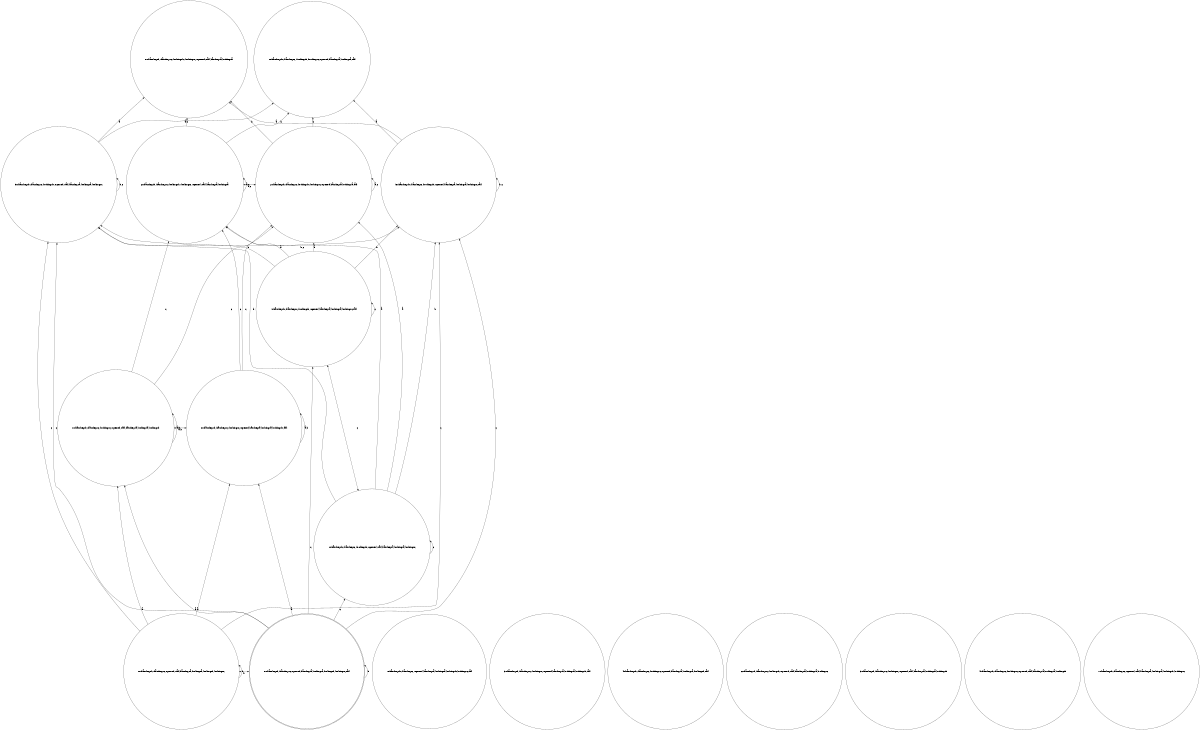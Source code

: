 digraph K_structure{
	rankdir=BT;
	size="8,5"
//WORLDS List:
	node [shape = doublecircle] "0_-has_key_b,-has_key_c,-opened,has_key_a,looking_a,looking_b,looking_c,tail";// (,-has_key_b,-has_key_c,-opened,has_key_a,looking_a,looking_b,looking_c,tail)
	node [shape = circle] "1_-has_key_b,-has_key_c,-opened,has_key_a,looking_a,looking_b,looking_c,tail";// (-has_key_b,-has_key_c,-opened,has_key_a,looking_a,looking_b,looking_c,tail)
	node [shape = circle] "2_-has_key_b,-has_key_c,-looking_b,-looking_c,-opened,-tail,has_key_a,looking_a";// (,-has_key_b,-has_key_c,-looking_b,-looking_c,-opened,-tail,has_key_a,looking_a)
	node [shape = circle] "3_-has_key_b,-has_key_c,-looking_c,-opened,has_key_a,looking_a,looking_b,tail";// (,-has_key_b,-has_key_c,-looking_c,-opened,has_key_a,looking_a,looking_b,tail)
	node [shape = circle] "4_-has_key_b,-has_key_c,-looking_c,-opened,has_key_a,looking_a,looking_b,tail";// (-has_key_b,-has_key_c,-looking_c,-opened,has_key_a,looking_a,looking_b,tail)
	node [shape = circle] "2_-has_key_b,-has_key_c,-looking_b,-looking_c,-opened,has_key_a,looking_a,tail";// (,-has_key_b,-has_key_c,-looking_b,-looking_c,-opened,has_key_a,looking_a,tail)
	node [shape = circle] "5_-has_key_b,-has_key_c,-looking_b,-opened,-tail,has_key_a,looking_a,looking_c";// (,-has_key_b,-has_key_c,-looking_b,-opened,-tail,has_key_a,looking_a,looking_c)
	node [shape = circle] "6_-has_key_b,-has_key_c,-looking_b,-opened,-tail,has_key_a,looking_a,looking_c";// (-has_key_b,-has_key_c,-looking_b,-opened,-tail,has_key_a,looking_a,looking_c)
	node [shape = circle] "5_-has_key_b,-has_key_c,-looking_b,-opened,has_key_a,looking_a,looking_c,tail";// (,-has_key_b,-has_key_c,-looking_b,-opened,has_key_a,looking_a,looking_c,tail)
	node [shape = circle] "7_-has_key_b,-has_key_c,-looking_b,-opened,has_key_a,looking_a,looking_c,tail";// (-has_key_b,-has_key_c,-looking_b,-opened,has_key_a,looking_a,looking_c,tail)
	node [shape = circle] "3_-has_key_b,-has_key_c,-looking_c,-opened,-tail,has_key_a,looking_a,looking_b";// (,-has_key_b,-has_key_c,-looking_c,-opened,-tail,has_key_a,looking_a,looking_b)
	node [shape = circle] "4_-has_key_b,-has_key_c,-looking_c,-opened,-tail,has_key_a,looking_a,looking_b";// (-has_key_b,-has_key_c,-looking_c,-opened,-tail,has_key_a,looking_a,looking_b)
	node [shape = circle] "1_-has_key_b,-has_key_c,-opened,-tail,has_key_a,looking_a,looking_b,looking_c";// (,-has_key_b,-has_key_c,-opened,-tail,has_key_a,looking_a,looking_b,looking_c)


//RANKS List:
	{rank = same; "2_-has_key_b,-has_key_c,-looking_b,-looking_c,-opened,-tail,has_key_a,looking_a"; "2_-has_key_b,-has_key_c,-looking_b,-looking_c,-opened,has_key_a,looking_a,tail"; }
	{rank = same; "5_-has_key_b,-has_key_c,-looking_b,-opened,-tail,has_key_a,looking_a,looking_c"; "5_-has_key_b,-has_key_c,-looking_b,-opened,has_key_a,looking_a,looking_c,tail"; }
	{rank = same; "7_-has_key_b,-has_key_c,-looking_b,-opened,has_key_a,looking_a,looking_c,tail"; }
	{rank = same; "0_-has_key_b,-has_key_c,-looking_c,-opened,has_key_a,looking_a,looking_b,tail"; "0_-has_key_b,-has_key_c,-looking_c,-opened,-tail,has_key_a,looking_a,looking_b"; }
	{rank = same; "0_-has_key_b,-has_key_c,-looking_c,-opened,has_key_a,looking_a,looking_b,tail"; "0_-has_key_b,-has_key_c,-looking_c,-opened,-tail,has_key_a,looking_a,looking_b"; }
	{rank = same; "0_-has_key_b,-has_key_c,-looking_b,-opened,-tail,has_key_a,looking_a,looking_c"; }
	{rank = same; "0_-has_key_b,-has_key_c,-opened,has_key_a,looking_a,looking_b,looking_c,tail"; }
	{rank = same; "0_-has_key_b,-has_key_c,-opened,has_key_a,looking_a,looking_b,looking_c,tail"; "0_-has_key_b,-has_key_c,-opened,-tail,has_key_a,looking_a,looking_b,looking_c"; }


//EDGES List:
	"0_-has_key_b,-has_key_c,-looking_b,-opened,-tail,has_key_a,looking_a,looking_c" -> "0_-has_key_b,-has_key_c,-looking_b,-opened,-tail,has_key_a,looking_a,looking_c" [ label = "c" ];
	"0_-has_key_b,-has_key_c,-looking_b,-opened,-tail,has_key_a,looking_a,looking_c" -> "2_-has_key_b,-has_key_c,-looking_b,-looking_c,-opened,-tail,has_key_a,looking_a" [ label = "a" ];
	"0_-has_key_b,-has_key_c,-looking_b,-opened,-tail,has_key_a,looking_a,looking_c" -> "2_-has_key_b,-has_key_c,-looking_b,-looking_c,-opened,has_key_a,looking_a,tail" [ label = "a" ];
	"0_-has_key_b,-has_key_c,-looking_b,-opened,-tail,has_key_a,looking_a,looking_c" -> "5_-has_key_b,-has_key_c,-looking_b,-opened,-tail,has_key_a,looking_a,looking_c" [ label = "b" ];
	"0_-has_key_b,-has_key_c,-looking_b,-opened,-tail,has_key_a,looking_a,looking_c" -> "5_-has_key_b,-has_key_c,-looking_b,-opened,has_key_a,looking_a,looking_c,tail" [ label = "b" ];
	"0_-has_key_b,-has_key_c,-looking_c,-opened,-tail,has_key_a,looking_a,looking_b" -> "0_-has_key_b,-has_key_c,-looking_c,-opened,-tail,has_key_a,looking_a,looking_b" [ label = "a,b" ];
	"0_-has_key_b,-has_key_c,-looking_c,-opened,-tail,has_key_a,looking_a,looking_b" -> "2_-has_key_b,-has_key_c,-looking_b,-looking_c,-opened,-tail,has_key_a,looking_a" [ label = "c" ];
	"0_-has_key_b,-has_key_c,-looking_c,-opened,-tail,has_key_a,looking_a,looking_b" -> "2_-has_key_b,-has_key_c,-looking_b,-looking_c,-opened,has_key_a,looking_a,tail" [ label = "c" ];
	"0_-has_key_b,-has_key_c,-looking_c,-opened,has_key_a,looking_a,looking_b,tail" -> "0_-has_key_b,-has_key_c,-looking_c,-opened,has_key_a,looking_a,looking_b,tail" [ label = "a,b" ];
	"0_-has_key_b,-has_key_c,-looking_c,-opened,has_key_a,looking_a,looking_b,tail" -> "2_-has_key_b,-has_key_c,-looking_b,-looking_c,-opened,-tail,has_key_a,looking_a" [ label = "c" ];
	"0_-has_key_b,-has_key_c,-looking_c,-opened,has_key_a,looking_a,looking_b,tail" -> "2_-has_key_b,-has_key_c,-looking_b,-looking_c,-opened,has_key_a,looking_a,tail" [ label = "c" ];
	"0_-has_key_b,-has_key_c,-opened,-tail,has_key_a,looking_a,looking_b,looking_c" -> "0_-has_key_b,-has_key_c,-looking_c,-opened,-tail,has_key_a,looking_a,looking_b" [ label = "a" ];
	"0_-has_key_b,-has_key_c,-opened,-tail,has_key_a,looking_a,looking_b,looking_c" -> "0_-has_key_b,-has_key_c,-looking_c,-opened,has_key_a,looking_a,looking_b,tail" [ label = "a" ];
	"0_-has_key_b,-has_key_c,-opened,-tail,has_key_a,looking_a,looking_b,looking_c" -> "0_-has_key_b,-has_key_c,-opened,-tail,has_key_a,looking_a,looking_b,looking_c" [ label = "b" ];
	"0_-has_key_b,-has_key_c,-opened,-tail,has_key_a,looking_a,looking_b,looking_c" -> "5_-has_key_b,-has_key_c,-looking_b,-opened,-tail,has_key_a,looking_a,looking_c" [ label = "c" ];
	"0_-has_key_b,-has_key_c,-opened,-tail,has_key_a,looking_a,looking_b,looking_c" -> "5_-has_key_b,-has_key_c,-looking_b,-opened,has_key_a,looking_a,looking_c,tail" [ label = "c" ];
	"0_-has_key_b,-has_key_c,-opened,has_key_a,looking_a,looking_b,looking_c,tail" -> "0_-has_key_b,-has_key_c,-looking_b,-opened,-tail,has_key_a,looking_a,looking_c" [ label = "c" ];
	"0_-has_key_b,-has_key_c,-opened,has_key_a,looking_a,looking_b,looking_c,tail" -> "0_-has_key_b,-has_key_c,-looking_c,-opened,-tail,has_key_a,looking_a,looking_b" [ label = "a" ];
	"0_-has_key_b,-has_key_c,-opened,has_key_a,looking_a,looking_b,looking_c,tail" -> "0_-has_key_b,-has_key_c,-looking_c,-opened,has_key_a,looking_a,looking_b,tail" [ label = "a" ];
	"0_-has_key_b,-has_key_c,-opened,has_key_a,looking_a,looking_b,looking_c,tail" -> "0_-has_key_b,-has_key_c,-opened,has_key_a,looking_a,looking_b,looking_c,tail" [ label = "b" ];
	"0_-has_key_b,-has_key_c,-opened,has_key_a,looking_a,looking_b,looking_c,tail" -> "5_-has_key_b,-has_key_c,-looking_b,-opened,-tail,has_key_a,looking_a,looking_c" [ label = "c" ];
	"0_-has_key_b,-has_key_c,-opened,has_key_a,looking_a,looking_b,looking_c,tail" -> "5_-has_key_b,-has_key_c,-looking_b,-opened,has_key_a,looking_a,looking_c,tail" [ label = "c" ];
	"0_-has_key_b,-has_key_c,-opened,has_key_a,looking_a,looking_b,looking_c,tail" -> "7_-has_key_b,-has_key_c,-looking_b,-opened,has_key_a,looking_a,looking_c,tail" [ label = "c" ];
	"2_-has_key_b,-has_key_c,-looking_b,-looking_c,-opened,-tail,has_key_a,looking_a" -> "0_-has_key_b,-has_key_c,-looking_b,-looking_c,-opened,-tail,has_key_a,looking_a" [ label = "b" ];
	"2_-has_key_b,-has_key_c,-looking_b,-looking_c,-opened,-tail,has_key_a,looking_a" -> "0_-has_key_b,-has_key_c,-looking_b,-looking_c,-opened,has_key_a,looking_a,tail" [ label = "b" ];
	"2_-has_key_b,-has_key_c,-looking_b,-looking_c,-opened,-tail,has_key_a,looking_a" -> "2_-has_key_b,-has_key_c,-looking_b,-looking_c,-opened,-tail,has_key_a,looking_a" [ label = "a,c" ];
	"2_-has_key_b,-has_key_c,-looking_b,-looking_c,-opened,has_key_a,looking_a,tail" -> "0_-has_key_b,-has_key_c,-looking_b,-looking_c,-opened,-tail,has_key_a,looking_a" [ label = "b" ];
	"2_-has_key_b,-has_key_c,-looking_b,-looking_c,-opened,has_key_a,looking_a,tail" -> "0_-has_key_b,-has_key_c,-looking_b,-looking_c,-opened,has_key_a,looking_a,tail" [ label = "b" ];
	"2_-has_key_b,-has_key_c,-looking_b,-looking_c,-opened,has_key_a,looking_a,tail" -> "2_-has_key_b,-has_key_c,-looking_b,-looking_c,-opened,has_key_a,looking_a,tail" [ label = "a,c" ];
	"5_-has_key_b,-has_key_c,-looking_b,-opened,-tail,has_key_a,looking_a,looking_c" -> "0_-has_key_b,-has_key_c,-looking_b,-looking_c,-opened,-tail,has_key_a,looking_a" [ label = "a" ];
	"5_-has_key_b,-has_key_c,-looking_b,-opened,-tail,has_key_a,looking_a,looking_c" -> "0_-has_key_b,-has_key_c,-looking_b,-looking_c,-opened,has_key_a,looking_a,tail" [ label = "a" ];
	"5_-has_key_b,-has_key_c,-looking_b,-opened,-tail,has_key_a,looking_a,looking_c" -> "5_-has_key_b,-has_key_c,-looking_b,-opened,-tail,has_key_a,looking_a,looking_c" [ label = "b,c" ];
	"5_-has_key_b,-has_key_c,-looking_b,-opened,has_key_a,looking_a,looking_c,tail" -> "0_-has_key_b,-has_key_c,-looking_b,-looking_c,-opened,-tail,has_key_a,looking_a" [ label = "a" ];
	"5_-has_key_b,-has_key_c,-looking_b,-opened,has_key_a,looking_a,looking_c,tail" -> "0_-has_key_b,-has_key_c,-looking_b,-looking_c,-opened,has_key_a,looking_a,tail" [ label = "a" ];
	"5_-has_key_b,-has_key_c,-looking_b,-opened,has_key_a,looking_a,looking_c,tail" -> "5_-has_key_b,-has_key_c,-looking_b,-opened,has_key_a,looking_a,looking_c,tail" [ label = "b,c" ];
	"7_-has_key_b,-has_key_c,-looking_b,-opened,has_key_a,looking_a,looking_c,tail" -> "2_-has_key_b,-has_key_c,-looking_b,-looking_c,-opened,-tail,has_key_a,looking_a" [ label = "a" ];
	"7_-has_key_b,-has_key_c,-looking_b,-opened,has_key_a,looking_a,looking_c,tail" -> "2_-has_key_b,-has_key_c,-looking_b,-looking_c,-opened,has_key_a,looking_a,tail" [ label = "a" ];
	"7_-has_key_b,-has_key_c,-looking_b,-opened,has_key_a,looking_a,looking_c,tail" -> "5_-has_key_b,-has_key_c,-looking_b,-opened,-tail,has_key_a,looking_a,looking_c" [ label = "b" ];
	"7_-has_key_b,-has_key_c,-looking_b,-opened,has_key_a,looking_a,looking_c,tail" -> "5_-has_key_b,-has_key_c,-looking_b,-opened,has_key_a,looking_a,looking_c,tail" [ label = "b" ];
	"7_-has_key_b,-has_key_c,-looking_b,-opened,has_key_a,looking_a,looking_c,tail" -> "7_-has_key_b,-has_key_c,-looking_b,-opened,has_key_a,looking_a,looking_c,tail" [ label = "c" ];
	"0_-has_key_b,-has_key_c,-looking_b,-opened,-tail,has_key_a,looking_a,looking_c" -> "7_-has_key_b,-has_key_c,-looking_b,-opened,has_key_a,looking_a,looking_c,tail" [ dir=both label = "c" ];
	"0_-has_key_b,-has_key_c,-looking_c,-opened,-tail,has_key_a,looking_a,looking_b" -> "0_-has_key_b,-has_key_c,-looking_c,-opened,has_key_a,looking_a,looking_b,tail" [ dir=both label = "a,b" ];
	"0_-has_key_b,-has_key_c,-opened,-tail,has_key_a,looking_a,looking_b,looking_c" -> "0_-has_key_b,-has_key_c,-opened,has_key_a,looking_a,looking_b,looking_c,tail" [ dir=both label = "b" ];
	"2_-has_key_b,-has_key_c,-looking_b,-looking_c,-opened,-tail,has_key_a,looking_a" -> "2_-has_key_b,-has_key_c,-looking_b,-looking_c,-opened,has_key_a,looking_a,tail" [ dir=both label = "a,c" ];
	"5_-has_key_b,-has_key_c,-looking_b,-opened,-tail,has_key_a,looking_a,looking_c" -> "5_-has_key_b,-has_key_c,-looking_b,-opened,has_key_a,looking_a,looking_c,tail" [ dir=both label = "b,c" ];
}
